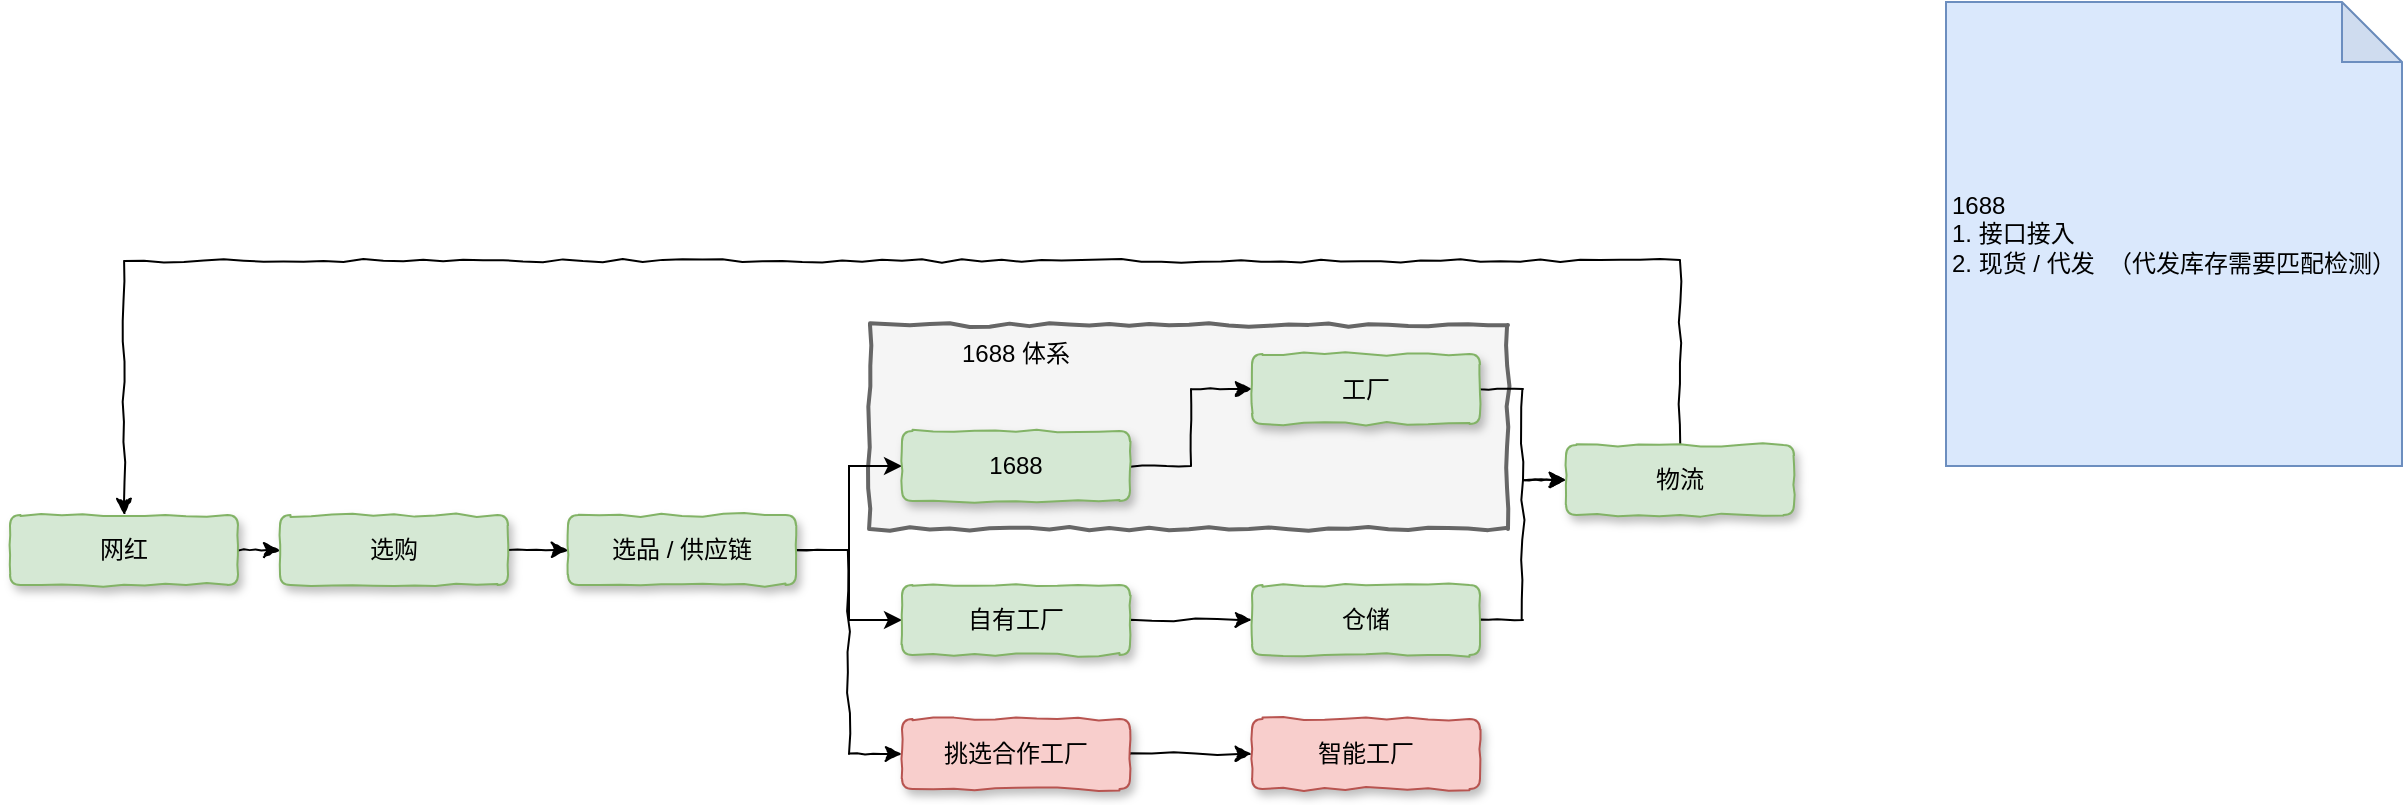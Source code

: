 <mxfile version="10.8.0" type="github"><diagram id="trtMDmJ6aVPJoWk8dqo5" name="第 1 页"><mxGraphModel dx="848" dy="560" grid="0" gridSize="10" guides="1" tooltips="1" connect="1" arrows="1" fold="1" page="1" pageScale="1" pageWidth="10000" pageHeight="10000" math="0" shadow="0"><root><mxCell id="0"/><mxCell id="1" parent="0"/><mxCell id="8YdleJlMcr4kR6MQ88LT-45" value="" style="html=1;whiteSpace=wrap;comic=1;strokeWidth=2;fontFamily=Comic Sans MS;fontStyle=1;fillColor=#f5f5f5;strokeColor=#666666;fontColor=#333333;" vertex="1" parent="1"><mxGeometry x="677" y="176.5" width="319" height="102" as="geometry"/></mxCell><mxCell id="8YdleJlMcr4kR6MQ88LT-35" style="edgeStyle=orthogonalEdgeStyle;rounded=0;comic=1;orthogonalLoop=1;jettySize=auto;html=1;exitX=1;exitY=0.5;exitDx=0;exitDy=0;entryX=0;entryY=0.5;entryDx=0;entryDy=0;shadow=0;" edge="1" parent="1" source="8YdleJlMcr4kR6MQ88LT-22" target="8YdleJlMcr4kR6MQ88LT-34"><mxGeometry relative="1" as="geometry"/></mxCell><mxCell id="8YdleJlMcr4kR6MQ88LT-22" value="网红" style="rounded=1;whiteSpace=wrap;html=1;shadow=1;comic=1;fillColor=#d5e8d4;strokeColor=#82b366;" vertex="1" parent="1"><mxGeometry x="247" y="271.5" width="114" height="35" as="geometry"/></mxCell><mxCell id="8YdleJlMcr4kR6MQ88LT-27" style="edgeStyle=orthogonalEdgeStyle;rounded=0;orthogonalLoop=1;jettySize=auto;html=1;exitX=1;exitY=0.5;exitDx=0;exitDy=0;entryX=0;entryY=0.5;entryDx=0;entryDy=0;" edge="1" parent="1" source="8YdleJlMcr4kR6MQ88LT-23" target="8YdleJlMcr4kR6MQ88LT-24"><mxGeometry relative="1" as="geometry"/></mxCell><mxCell id="8YdleJlMcr4kR6MQ88LT-28" style="edgeStyle=orthogonalEdgeStyle;rounded=0;orthogonalLoop=1;jettySize=auto;html=1;exitX=1;exitY=0.5;exitDx=0;exitDy=0;entryX=0;entryY=0.5;entryDx=0;entryDy=0;" edge="1" parent="1" source="8YdleJlMcr4kR6MQ88LT-23" target="8YdleJlMcr4kR6MQ88LT-25"><mxGeometry relative="1" as="geometry"/></mxCell><mxCell id="8YdleJlMcr4kR6MQ88LT-43" style="edgeStyle=orthogonalEdgeStyle;rounded=0;comic=1;orthogonalLoop=1;jettySize=auto;html=1;exitX=1;exitY=0.5;exitDx=0;exitDy=0;entryX=0;entryY=0.5;entryDx=0;entryDy=0;shadow=0;" edge="1" parent="1" source="8YdleJlMcr4kR6MQ88LT-23" target="8YdleJlMcr4kR6MQ88LT-42"><mxGeometry relative="1" as="geometry"/></mxCell><mxCell id="8YdleJlMcr4kR6MQ88LT-23" value="选品 / 供应链" style="rounded=1;whiteSpace=wrap;html=1;shadow=1;comic=1;fillColor=#d5e8d4;strokeColor=#82b366;" vertex="1" parent="1"><mxGeometry x="526" y="271.5" width="114" height="35" as="geometry"/></mxCell><mxCell id="8YdleJlMcr4kR6MQ88LT-41" style="edgeStyle=orthogonalEdgeStyle;rounded=0;comic=1;orthogonalLoop=1;jettySize=auto;html=1;exitX=1;exitY=0.5;exitDx=0;exitDy=0;entryX=0;entryY=0.5;entryDx=0;entryDy=0;shadow=0;" edge="1" parent="1" source="8YdleJlMcr4kR6MQ88LT-24" target="8YdleJlMcr4kR6MQ88LT-29"><mxGeometry relative="1" as="geometry"/></mxCell><mxCell id="8YdleJlMcr4kR6MQ88LT-24" value="1688" style="rounded=1;whiteSpace=wrap;html=1;shadow=1;comic=1;fillColor=#d5e8d4;strokeColor=#82b366;" vertex="1" parent="1"><mxGeometry x="693" y="229.5" width="114" height="35" as="geometry"/></mxCell><mxCell id="8YdleJlMcr4kR6MQ88LT-39" style="edgeStyle=orthogonalEdgeStyle;rounded=0;comic=1;orthogonalLoop=1;jettySize=auto;html=1;exitX=1;exitY=0.5;exitDx=0;exitDy=0;entryX=0;entryY=0.5;entryDx=0;entryDy=0;shadow=0;" edge="1" parent="1" source="8YdleJlMcr4kR6MQ88LT-25" target="8YdleJlMcr4kR6MQ88LT-30"><mxGeometry relative="1" as="geometry"/></mxCell><mxCell id="8YdleJlMcr4kR6MQ88LT-25" value="自有工厂" style="rounded=1;whiteSpace=wrap;html=1;shadow=1;comic=1;fillColor=#d5e8d4;strokeColor=#82b366;" vertex="1" parent="1"><mxGeometry x="693" y="306.5" width="114" height="35" as="geometry"/></mxCell><mxCell id="8YdleJlMcr4kR6MQ88LT-38" style="edgeStyle=orthogonalEdgeStyle;rounded=0;comic=1;orthogonalLoop=1;jettySize=auto;html=1;exitX=1;exitY=0.5;exitDx=0;exitDy=0;entryX=0;entryY=0.5;entryDx=0;entryDy=0;shadow=0;" edge="1" parent="1" source="8YdleJlMcr4kR6MQ88LT-29" target="8YdleJlMcr4kR6MQ88LT-31"><mxGeometry relative="1" as="geometry"/></mxCell><mxCell id="8YdleJlMcr4kR6MQ88LT-29" value="工厂" style="rounded=1;whiteSpace=wrap;html=1;shadow=1;comic=1;fillColor=#d5e8d4;strokeColor=#82b366;" vertex="1" parent="1"><mxGeometry x="868" y="191" width="114" height="35" as="geometry"/></mxCell><mxCell id="8YdleJlMcr4kR6MQ88LT-40" style="edgeStyle=orthogonalEdgeStyle;rounded=0;comic=1;orthogonalLoop=1;jettySize=auto;html=1;exitX=1;exitY=0.5;exitDx=0;exitDy=0;entryX=0;entryY=0.5;entryDx=0;entryDy=0;shadow=0;" edge="1" parent="1" source="8YdleJlMcr4kR6MQ88LT-30" target="8YdleJlMcr4kR6MQ88LT-31"><mxGeometry relative="1" as="geometry"/></mxCell><mxCell id="8YdleJlMcr4kR6MQ88LT-30" value="仓储" style="rounded=1;whiteSpace=wrap;html=1;shadow=1;comic=1;fillColor=#d5e8d4;strokeColor=#82b366;" vertex="1" parent="1"><mxGeometry x="868" y="306.5" width="114" height="35" as="geometry"/></mxCell><mxCell id="8YdleJlMcr4kR6MQ88LT-33" style="edgeStyle=orthogonalEdgeStyle;rounded=0;comic=1;orthogonalLoop=1;jettySize=auto;html=1;exitX=0.5;exitY=0;exitDx=0;exitDy=0;entryX=0.5;entryY=0;entryDx=0;entryDy=0;shadow=0;" edge="1" parent="1" source="8YdleJlMcr4kR6MQ88LT-31" target="8YdleJlMcr4kR6MQ88LT-22"><mxGeometry relative="1" as="geometry"><Array as="points"><mxPoint x="1082" y="144.5"/><mxPoint x="304" y="144.5"/></Array></mxGeometry></mxCell><mxCell id="8YdleJlMcr4kR6MQ88LT-31" value="物流" style="rounded=1;whiteSpace=wrap;html=1;shadow=1;comic=1;fillColor=#d5e8d4;strokeColor=#82b366;" vertex="1" parent="1"><mxGeometry x="1025" y="236.5" width="114" height="35" as="geometry"/></mxCell><mxCell id="8YdleJlMcr4kR6MQ88LT-36" style="edgeStyle=orthogonalEdgeStyle;rounded=0;comic=1;orthogonalLoop=1;jettySize=auto;html=1;exitX=1;exitY=0.5;exitDx=0;exitDy=0;entryX=0;entryY=0.5;entryDx=0;entryDy=0;shadow=0;" edge="1" parent="1" source="8YdleJlMcr4kR6MQ88LT-34" target="8YdleJlMcr4kR6MQ88LT-23"><mxGeometry relative="1" as="geometry"/></mxCell><mxCell id="8YdleJlMcr4kR6MQ88LT-34" value="选购" style="rounded=1;whiteSpace=wrap;html=1;shadow=1;comic=1;fillColor=#d5e8d4;strokeColor=#82b366;" vertex="1" parent="1"><mxGeometry x="382" y="271.5" width="114" height="35" as="geometry"/></mxCell><mxCell id="8YdleJlMcr4kR6MQ88LT-47" style="edgeStyle=orthogonalEdgeStyle;rounded=0;comic=1;orthogonalLoop=1;jettySize=auto;html=1;exitX=1;exitY=0.5;exitDx=0;exitDy=0;shadow=0;" edge="1" parent="1" source="8YdleJlMcr4kR6MQ88LT-42" target="8YdleJlMcr4kR6MQ88LT-44"><mxGeometry relative="1" as="geometry"/></mxCell><mxCell id="8YdleJlMcr4kR6MQ88LT-42" value="挑选合作工厂" style="rounded=1;whiteSpace=wrap;html=1;shadow=1;comic=1;fillColor=#f8cecc;strokeColor=#b85450;" vertex="1" parent="1"><mxGeometry x="693" y="373.5" width="114" height="35" as="geometry"/></mxCell><mxCell id="8YdleJlMcr4kR6MQ88LT-44" value="智能工厂" style="rounded=1;whiteSpace=wrap;html=1;shadow=1;comic=1;fillColor=#f8cecc;strokeColor=#b85450;" vertex="1" parent="1"><mxGeometry x="868" y="373.5" width="114" height="35" as="geometry"/></mxCell><mxCell id="8YdleJlMcr4kR6MQ88LT-46" value="1688 体系" style="text;html=1;strokeColor=none;fillColor=none;align=center;verticalAlign=middle;whiteSpace=wrap;rounded=0;" vertex="1" parent="1"><mxGeometry x="721" y="181" width="58" height="20" as="geometry"/></mxCell><mxCell id="8YdleJlMcr4kR6MQ88LT-48" value="&lt;div style=&quot;text-align: left&quot;&gt;&lt;span&gt;1688&amp;nbsp;&lt;/span&gt;&lt;/div&gt;&lt;div style=&quot;text-align: left&quot;&gt;1. 接口接入&lt;/div&gt;2. 现货 / 代发&amp;nbsp; （代发库存需要匹配检测）&lt;br&gt;" style="shape=note;whiteSpace=wrap;html=1;backgroundOutline=1;darkOpacity=0.05;fillColor=#dae8fc;strokeColor=#6c8ebf;" vertex="1" parent="1"><mxGeometry x="1215" y="15" width="228" height="232" as="geometry"/></mxCell></root></mxGraphModel></diagram></mxfile>